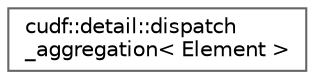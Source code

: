 digraph "类继承关系图"
{
 // LATEX_PDF_SIZE
  bgcolor="transparent";
  edge [fontname=Helvetica,fontsize=10,labelfontname=Helvetica,labelfontsize=10];
  node [fontname=Helvetica,fontsize=10,shape=box,height=0.2,width=0.4];
  rankdir="LR";
  Node0 [id="Node000000",label="cudf::detail::dispatch\l_aggregation\< Element \>",height=0.2,width=0.4,color="grey40", fillcolor="white", style="filled",URL="$structcudf_1_1detail_1_1dispatch__aggregation.html",tooltip=" "];
}
